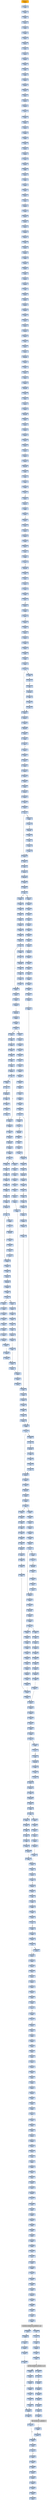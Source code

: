 strict digraph G {
	graph [bgcolor=transparent,
		name=G
	];
	node [color=lightsteelblue,
		fillcolor=lightsteelblue,
		shape=rectangle,
		style=filled
	];
	"0x004479df"	[label="0x004479df
movl"];
	"0x004479e3"	[label="0x004479e3
movw"];
	"0x004479df" -> "0x004479e3"	[color="#000000"];
	"0x00447a34"	[label="0x00447a34
shll"];
	"0x00447a36"	[label="0x00447a36
subl"];
	"0x00447a34" -> "0x00447a36"	[color="#000000"];
	"0x004168c8"	[label="0x004168c8
movl"];
	"0x004168ca"	[label="0x004168ca
addl"];
	"0x004168c8" -> "0x004168ca"	[color="#000000"];
	"0x004479ab"	[label="0x004479ab
movl"];
	"0x004479b0"	[label="0x004479b0
movl"];
	"0x004479ab" -> "0x004479b0"	[color="#000000"];
	"0x00447649"	[label="0x00447649
ja"];
	"0x0044764b"	[label="0x0044764b
cmpl"];
	"0x00447649" -> "0x0044764b"	[color="#000000",
		label=F];
	"0x00447661"	[label="0x00447661
movl"];
	"0x00447649" -> "0x00447661"	[color="#000000",
		label=T];
	"0x0044729c"	[label="0x0044729c
movl"];
	"0x004472a3"	[label="0x004472a3
movl"];
	"0x0044729c" -> "0x004472a3"	[color="#000000"];
	"0x004471e7"	[label="0x004471e7
call"];
	"0x0044724a"	[label="0x0044724a
pushl"];
	"0x004471e7" -> "0x0044724a"	[color="#000000"];
	"0x004168e1"	[label="0x004168e1
jne"];
	"0x004168e3"	[label="0x004168e3
movl"];
	"0x004168e1" -> "0x004168e3"	[color="#000000",
		label=F];
	"0x004477e4"	[label="0x004477e4
movl"];
	"0x004477e8"	[label="0x004477e8
cmpl"];
	"0x004477e4" -> "0x004477e8"	[color="#000000"];
	"0x004169a2"	[label="0x004169a2
popa"];
	"0x004169a3"	[label="0x004169a3
jmp"];
	"0x004169a2" -> "0x004169a3"	[color="#000000"];
	"0x00447963"	[label="0x00447963
leal"];
	"0x0044796a"	[label="0x0044796a
movl"];
	"0x00447963" -> "0x0044796a"	[color="#000000"];
	"0x00447a01"	[label="0x00447a01
leal"];
	"0x00447a04"	[label="0x00447a04
movl"];
	"0x00447a01" -> "0x00447a04"	[color="#000000"];
	"0x00447a8e"	[label="0x00447a8e
cmpl"];
	"0x00447a92"	[label="0x00447a92
je"];
	"0x00447a8e" -> "0x00447a92"	[color="#000000"];
	"0x00447359"	[label="0x00447359
movl"];
	"0x0044735d"	[label="0x0044735d
addl"];
	"0x00447359" -> "0x0044735d"	[color="#000000"];
	"0x0044776e"	[label="0x0044776e
subw"];
	"0x00447771"	[label="0x00447771
subl"];
	"0x0044776e" -> "0x00447771"	[color="#000000"];
	"0x004476dc"	[label="0x004476dc
shrl"];
	"0x004476df"	[label="0x004476df
movzwl"];
	"0x004476dc" -> "0x004476df"	[color="#000000"];
	"0x00447265"	[label="0x00447265
movl"];
	"0x0044726c"	[label="0x0044726c
leal"];
	"0x00447265" -> "0x0044726c"	[color="#000000"];
	"0x004477e1"	[label="0x004477e1
subw"];
	"0x004477e1" -> "0x004477e4"	[color="#000000"];
	"0x004472ec"	[label="0x004472ec
jae"];
	"0x004472ee"	[label="0x004472ee
movl"];
	"0x004472ec" -> "0x004472ee"	[color="#000000",
		label=F];
	"0x00416886"	[label="0x00416886
je"];
	"0x004168bd"	[label="0x004168bd
call"];
	"0x00416886" -> "0x004168bd"	[color="#000000",
		label=T];
	"0x004479dd"	[label="0x004479dd
orl"];
	"0x004479dd" -> "0x004479df"	[color="#000000"];
	"0x004477db"	[label="0x004477db
movl"];
	"0x004477dd"	[label="0x004477dd
shrw"];
	"0x004477db" -> "0x004477dd"	[color="#000000"];
	"0x00447a20"	[label="0x00447a20
movl"];
	"0x00447a24"	[label="0x00447a24
decl"];
	"0x00447a20" -> "0x00447a24"	[color="#000000"];
	"0x00447677"	[label="0x00447677
cmpl"];
	"0x00447679"	[label="0x00447679
jae"];
	"0x00447677" -> "0x00447679"	[color="#000000"];
	"0x00447796"	[label="0x00447796
orl"];
	"0x00447798"	[label="0x00447798
movl"];
	"0x00447796" -> "0x00447798"	[color="#000000"];
	"0x004478cd"	[label="0x004478cd
movl"];
	"0x004478d1"	[label="0x004478d1
movl"];
	"0x004478cd" -> "0x004478d1"	[color="#000000"];
	"0x004479fe"	[label="0x004479fe
sarl"];
	"0x004479fe" -> "0x00447a01"	[color="#000000"];
	"0x0044735f"	[label="0x0044735f
cmpl"];
	"0x00447367"	[label="0x00447367
leal"];
	"0x0044735f" -> "0x00447367"	[color="#000000"];
	"0x0041690a"	[label="0x0041690a
call"];
	"0x0041691e"	[label="0x0041691e
pushl"];
	"0x0041690a" -> "0x0041691e"	[color="#000000"];
	"0x004471b3"	[label="0x004471b3
movb"];
	"0x004471b5"	[label="0x004471b5
lodsb"];
	"0x004471b3" -> "0x004471b5"	[color="#000000"];
	"0x00416958"	[label="0x00416958
movl"];
	"0x0041695a"	[label="0x0041695a
lodsb"];
	"0x00416958" -> "0x0041695a"	[color="#000000"];
	"0x004168ee"	[label="0x004168ee
addl"];
	"0x004168f0"	[label="0x004168f0
addl"];
	"0x004168ee" -> "0x004168f0"	[color="#000000"];
	"0x004471c0"	[label="0x004471c0
shll"];
	"0x004471c2"	[label="0x004471c2
popl"];
	"0x004471c0" -> "0x004471c2"	[color="#000000"];
	"0x004477d7"	[label="0x004477d7
subl"];
	"0x004477d9"	[label="0x004477d9
subl"];
	"0x004477d7" -> "0x004477d9"	[color="#000000"];
	"0x00416948"	[label="0x00416948
movl"];
	"0x0041694a"	[label="0x0041694a
lodsl"];
	"0x00416948" -> "0x0041694a"	[color="#000000"];
	"0x0044799d"	[label="0x0044799d
addl"];
	"0x004479a3"	[label="0x004479a3
movl"];
	"0x0044799d" -> "0x004479a3"	[color="#000000"];
	"0x0044765f"	[label="0x0044765f
orl"];
	"0x0044765f" -> "0x00447661"	[color="#000000"];
	"0x004479b4"	[label="0x004479b4
leal"];
	"0x004479b7"	[label="0x004479b7
movl"];
	"0x004479b4" -> "0x004479b7"	[color="#000000"];
	"0x00447a5c"	[label="0x00447a5c
movl"];
	"0x00447a60"	[label="0x00447a60
shll"];
	"0x00447a5c" -> "0x00447a60"	[color="#000000"];
	"0x004478d6"	[label="0x004478d6
subl"];
	"0x004478d1" -> "0x004478d6"	[color="#000000"];
	"0x00447251"	[label="0x00447251
movl"];
	"0x00447258"	[label="0x00447258
movl"];
	"0x00447251" -> "0x00447258"	[color="#000000"];
	"0x0044784f"	[label="0x0044784f
shrw"];
	"0x00447853"	[label="0x00447853
subw"];
	"0x0044784f" -> "0x00447853"	[color="#000000"];
	"0x0044726f"	[label="0x0044726f
movl"];
	"0x0044726c" -> "0x0044726f"	[color="#000000"];
	"0x0044719c"	[label="0x0044719c
decl"];
	"0x0044719d"	[label="0x0044719d
movb"];
	"0x0044719c" -> "0x0044719d"	[color="#000000"];
	"0x0044757a"	[label="0x0044757a
movl"];
	"0x0044757e"	[label="0x0044757e
subl"];
	"0x0044757a" -> "0x0044757e"	[color="#000000"];
	"0x004472ab"	[label="0x004472ab
movl"];
	"0x004472a3" -> "0x004472ab"	[color="#000000"];
	"0x00447609"	[label="0x00447609
movl"];
	"0x0044760d"	[label="0x0044760d
xorl"];
	"0x00447609" -> "0x0044760d"	[color="#000000"];
	"0x00447686"	[label="0x00447686
subl"];
	"0x00447688"	[label="0x00447688
movl"];
	"0x00447686" -> "0x00447688"	[color="#000000"];
	"0x00447888"	[label="0x00447888
movl"];
	"0x0044788c"	[label="0x0044788c
setg"];
	"0x00447888" -> "0x0044788c"	[color="#000000"];
	"0x004477b2"	[label="0x004477b2
movl"];
	"0x004477b4"	[label="0x004477b4
movl"];
	"0x004477b2" -> "0x004477b4"	[color="#000000"];
	"0x00447376"	[label="0x00447376
shll"];
	"0x0044737b"	[label="0x0044737b
movzbl"];
	"0x00447376" -> "0x0044737b"	[color="#000000"];
	"0x0041699c"	[label="0x0041699c
movl"];
	"0x004169a1"	[label="0x004169a1
stosl"];
	"0x0041699c" -> "0x004169a1"	[color="#000000"];
	"0x0041694b"	[label="0x0041694b
cmpl"];
	"0x0041694a" -> "0x0041694b"	[color="#000000"];
	"0x00447240"	[label="0x00447240
addl"];
	"0x00447245"	[label="0x00447245
jmp"];
	"0x00447240" -> "0x00447245"	[color="#000000"];
	"0x0044724e"	[label="0x0044724e
subl"];
	"0x0044724e" -> "0x00447251"	[color="#000000"];
	"0x004479e6"	[label="0x004479e6
shrl"];
	"0x004479e9"	[label="0x004479e9
movzwl"];
	"0x004479e6" -> "0x004479e9"	[color="#000000"];
	"0x00447883"	[label="0x00447883
cmpl"];
	"0x00447883" -> "0x00447888"	[color="#000000"];
	"0x004168d5"	[label="0x004168d5
orb"];
	"0x004168d7"	[label="0x004168d7
jne"];
	"0x004168d5" -> "0x004168d7"	[color="#000000"];
	"0x004478b2"	[label="0x004478b2
shll"];
	"0x004478b5"	[label="0x004478b5
shll"];
	"0x004478b2" -> "0x004478b5"	[color="#000000"];
	"0x004479f7"	[label="0x004479f7
movl"];
	"0x004479fc"	[label="0x004479fc
subl"];
	"0x004479f7" -> "0x004479fc"	[color="#000000"];
	"0x004471a4"	[label="0x004471a4
jne"];
	"0x004471a6"	[label="0x004471a6
subl"];
	"0x004471a4" -> "0x004471a6"	[color="#000000",
		label=F];
	"0x004168d2"	[label="0x004168d2
popl"];
	"0x004168d3"	[label="0x004168d3
addl"];
	"0x004168d2" -> "0x004168d3"	[color="#000000"];
	"0x00447825"	[label="0x00447825
jae"];
	"0x00447827"	[label="0x00447827
movl"];
	"0x00447825" -> "0x00447827"	[color="#000000",
		label=F];
	"0x00447847"	[label="0x00447847
movl"];
	"0x00447825" -> "0x00447847"	[color="#000000",
		label=T];
	"0x004471fb"	[label="0x004471fb
cmpl"];
	"0x004471fd"	[label="0x004471fd
jae"];
	"0x004471fb" -> "0x004471fd"	[color="#000000"];
	"0x004479ec"	[label="0x004479ec
imull"];
	"0x004479ef"	[label="0x004479ef
cmpl"];
	"0x004479ec" -> "0x004479ef"	[color="#000000"];
	"0x004477b0"	[label="0x004477b0
jae"];
	"0x004477b0" -> "0x004477b2"	[color="#000000",
		label=F];
	"0x004477d5"	[label="0x004477d5
movl"];
	"0x004477b0" -> "0x004477d5"	[color="#000000",
		label=T];
	"0x00447753"	[label="0x00447753
subw"];
	"0x00447756"	[label="0x00447756
movw"];
	"0x00447753" -> "0x00447756"	[color="#000000"];
	"0x0044737e"	[label="0x0044737e
shll"];
	"0x00447381"	[label="0x00447381
incl"];
	"0x0044737e" -> "0x00447381"	[color="#000000"];
	"0x004479dc"	[label="0x004479dc
incl"];
	"0x004479dc" -> "0x004479dd"	[color="#000000"];
	"0x00416924"	[label="0x00416924
orl"];
	"0x00416926"	[label="0x00416926
je"];
	"0x00416924" -> "0x00416926"	[color="#000000"];
	"0x00447667"	[label="0x00447667
shrl"];
	"0x0044766a"	[label="0x0044766a
movw"];
	"0x00447667" -> "0x0044766a"	[color="#000000"];
	"0x00447a13"	[label="0x00447a13
shrw"];
	"0x00447a17"	[label="0x00447a17
subw"];
	"0x00447a13" -> "0x00447a17"	[color="#000000"];
	"0x0044738f"	[label="0x0044738f
movzwl"];
	"0x00447392"	[label="0x00447392
imull"];
	"0x0044738f" -> "0x00447392"	[color="#000000"];
	"0x00447811"	[label="0x00447811
movl"];
	"0x00447813"	[label="0x00447813
shrl"];
	"0x00447811" -> "0x00447813"	[color="#000000"];
	"0x004472fc"	[label="0x004472fc
movl"];
	"0x00447303"	[label="0x00447303
xorl"];
	"0x004472fc" -> "0x00447303"	[color="#000000"];
	"0x004168d9"	[label="0x004168d9
subl"];
	"0x004168de"	[label="0x004168de
cmpb"];
	"0x004168d9" -> "0x004168de"	[color="#000000"];
	"0x004478dd"	[label="0x004478dd
sarl"];
	"0x004478e0"	[label="0x004478e0
movl"];
	"0x004478dd" -> "0x004478e0"	[color="#000000"];
	"0x00447773"	[label="0x00447773
cmpl"];
	"0x00447779"	[label="0x00447779
movw"];
	"0x00447773" -> "0x00447779"	[color="#000000"];
	"0x004471c6"	[label="0x004471c6
leal"];
	"0x004471cd"	[label="0x004471cd
pushl"];
	"0x004471c6" -> "0x004471cd"	[color="#000000"];
	"0x00447193"	[label="0x00447193
lodsl"];
	"0x00447194"	[label="0x00447194
subl"];
	"0x00447193" -> "0x00447194"	[color="#000000"];
	"0x004471ef"	[label="0x004471ef
popl"];
	"0x004471f0"	[label="0x004471f0
subl"];
	"0x004471ef" -> "0x004471f0"	[color="#000000"];
	"0x0044763c"	[label="0x0044763c
cmpl"];
	"0x00447642"	[label="0x00447642
movw"];
	"0x0044763c" -> "0x00447642"	[color="#000000"];
	"0x00447780"	[label="0x00447780
ja"];
	"0x00447779" -> "0x00447780"	[color="#000000"];
	"0x00447273"	[label="0x00447273
movl"];
	"0x00447278"	[label="0x00447278
movzbl"];
	"0x00447273" -> "0x00447278"	[color="#000000"];
	"0x0044778c"	[label="0x0044778c
movzbl"];
	"0x0044778f"	[label="0x0044778f
shll"];
	"0x0044778c" -> "0x0044778f"	[color="#000000"];
	"0x0044760f"	[label="0x0044760f
cmpl"];
	"0x00447614"	[label="0x00447614
setg"];
	"0x0044760f" -> "0x00447614"	[color="#000000"];
	"0x0044784d"	[label="0x0044784d
movl"];
	"0x0044784d" -> "0x0044784f"	[color="#000000"];
	"0x00447316"	[label="0x00447316
movl"];
	"0x0044731a"	[label="0x0044731a
xorl"];
	"0x00447316" -> "0x0044731a"	[color="#000000"];
	"0x00447225"	[label="0x00447225
call"];
	"0x004471fd" -> "0x00447225"	[color="#000000",
		label=T];
	"0x0044795f"	[label="0x0044795f
movw"];
	"0x0044795f" -> "0x00447963"	[color="#000000"];
	"0x00416983"	[label="0x00416983
movb"];
	"0x00416986"	[label="0x00416986
lodsb"];
	"0x00416983" -> "0x00416986"	[color="#000000"];
	"0x004169a1" -> "0x004169a2"	[color="#000000"];
	"0x00447982"	[label="0x00447982
shrw"];
	"0x00447986"	[label="0x00447986
movl"];
	"0x00447982" -> "0x00447986"	[color="#000000"];
	"0x00447807"	[label="0x00447807
shll"];
	"0x0044780a"	[label="0x0044780a
incl"];
	"0x00447807" -> "0x0044780a"	[color="#000000"];
	"0x004478bb"	[label="0x004478bb
movw"];
	"0x004478be"	[label="0x004478be
movl"];
	"0x004478bb" -> "0x004478be"	[color="#000000"];
	"0x00447900"	[label="0x00447900
movl"];
	"0x00447902"	[label="0x00447902
shrw"];
	"0x00447900" -> "0x00447902"	[color="#000000"];
	"0x00447834"	[label="0x00447834
sarl"];
	"0x00447837"	[label="0x00447837
leal"];
	"0x00447834" -> "0x00447837"	[color="#000000"];
	"0x0044797c"	[label="0x0044797c
movl"];
	"0x0044797e"	[label="0x0044797e
movl"];
	"0x0044797c" -> "0x0044797e"	[color="#000000"];
	"0x004471d5"	[label="0x004471d5
movw"];
	"0x004471d8"	[label="0x004471d8
shll"];
	"0x004471d5" -> "0x004471d8"	[color="#000000"];
	"0x00447196"	[label="0x00447196
addl"];
	"0x00447194" -> "0x00447196"	[color="#000000"];
	"0x0041692a"	[label="0x0041692a
pushl"];
	"0x0041692c"	[label="0x0041692c
pushl"];
	"0x0041692a" -> "0x0041692c"	[color="#000000"];
	"0x00416908"	[label="0x00416908
je"];
	"0x00416908" -> "0x0041690a"	[color="#000000",
		label=F];
	"0x00447a53"	[label="0x00447a53
movl"];
	"0x00447a55"	[label="0x00447a55
jle"];
	"0x00447a53" -> "0x00447a55"	[color="#000000"];
	"0x004476ab"	[label="0x004476ab
shll"];
	"0x004476ae"	[label="0x004476ae
addl"];
	"0x004476ab" -> "0x004476ae"	[color="#000000"];
	"0x004479e9" -> "0x004479ec"	[color="#000000"];
	"0x0044723f"	[label="0x0044723f
popl"];
	"0x0044723f" -> "0x00447240"	[color="#000000"];
	"0x00447617"	[label="0x00447617
addl"];
	"0x0044761d"	[label="0x0044761d
leal"];
	"0x00447617" -> "0x0044761d"	[color="#000000"];
	"0x00447924"	[label="0x00447924
shll"];
	"0x00447927"	[label="0x00447927
incl"];
	"0x00447924" -> "0x00447927"	[color="#000000"];
	"0x00447921"	[label="0x00447921
shll"];
	"0x00447921" -> "0x00447924"	[color="#000000"];
	"0x00447580"	[label="0x00447580
movl"];
	"0x00447584"	[label="0x00447584
subl"];
	"0x00447580" -> "0x00447584"	[color="#000000"];
	"0x004476d3"	[label="0x004476d3
movw"];
	"0x004476da"	[label="0x004476da
movl"];
	"0x004476d3" -> "0x004476da"	[color="#000000"];
	"0x0044727e"	[label="0x0044727e
shll"];
	"0x00447280"	[label="0x00447280
movl"];
	"0x0044727e" -> "0x00447280"	[color="#000000"];
	"0x004472b1"	[label="0x004472b1
movl"];
	"0x004472ab" -> "0x004472b1"	[color="#000000"];
	"0x00447845"	[label="0x00447845
jmp"];
	"0x0044786d"	[label="0x0044786d
movl"];
	"0x00447845" -> "0x0044786d"	[color="#000000"];
	"0x0041695b"	[label="0x0041695b
orb"];
	"0x0041695a" -> "0x0041695b"	[color="#000000"];
	"0x00447829"	[label="0x00447829
movl"];
	"0x00447827" -> "0x00447829"	[color="#000000"];
	"0x0044734e"	[label="0x0044734e
movl"];
	"0x00447352"	[label="0x00447352
movl"];
	"0x0044734e" -> "0x00447352"	[color="#000000"];
	"0x004476b8"	[label="0x004476b8
leal"];
	"0x004476bb"	[label="0x004476bb
ja"];
	"0x004476b8" -> "0x004476bb"	[color="#000000"];
	"0x0041692e"	[label="0x0041692e
pushl"];
	"0x0041692f"	[label="0x0041692f
movl"];
	"0x0041692e" -> "0x0041692f"	[color="#000000"];
	"0x00447999"	[label="0x00447999
movw"];
	"0x00447999" -> "0x0044799d"	[color="#000000"];
	"0x00416947"	[label="0x00416947
popl"];
	"0x00416947" -> "0x00416948"	[color="#000000"];
	"0x004476b2"	[label="0x004476b2
cmpl"];
	"0x004476b2" -> "0x004476b8"	[color="#000000"];
	"0x004477d5" -> "0x004477d7"	[color="#000000"];
	"0x004471dc"	[label="0x004471dc
pushl"];
	"0x004471dd"	[label="0x004471dd
addl"];
	"0x004471dc" -> "0x004471dd"	[color="#000000"];
	"0x004471c3"	[label="0x004471c3
popl"];
	"0x004471c4"	[label="0x004471c4
movl"];
	"0x004471c3" -> "0x004471c4"	[color="#000000"];
	"0x0044765e"	[label="0x0044765e
incl"];
	"0x0044765e" -> "0x0044765f"	[color="#000000"];
	"0x00447330"	[label="0x00447330
cmpl"];
	"0x00447333"	[label="0x00447333
jle"];
	"0x00447330" -> "0x00447333"	[color="#000000"];
	"0x0044731c"	[label="0x0044731c
cmpl"];
	"0x0044731a" -> "0x0044731c"	[color="#000000"];
	"0x004471d2"	[label="0x004471d2
movl"];
	"0x004471d4"	[label="0x004471d4
pushl"];
	"0x004471d2" -> "0x004471d4"	[color="#000000"];
	"0x004479c7"	[label="0x004479c7
cmpl"];
	"0x004479cb"	[label="0x004479cb
je"];
	"0x004479c7" -> "0x004479cb"	[color="#000000"];
	"0x00447a76"	[label="0x00447a76
movl"];
	"0x00447a7b"	[label="0x00447a7b
leal"];
	"0x00447a76" -> "0x00447a7b"	[color="#000000"];
	"0x0041691f"	[label="0x0041691f
call"];
	"0x0041691e" -> "0x0041691f"	[color="#000000"];
	"0x00447cce"	[label="0x00447cce
popl"];
	"0x00447ccf"	[label="0x00447ccf
popl"];
	"0x00447cce" -> "0x00447ccf"	[color="#000000"];
	"0x00447384"	[label="0x00447384
movl"];
	"0x00447388"	[label="0x00447388
movw"];
	"0x00447384" -> "0x00447388"	[color="#000000"];
	"0x00447a6b"	[label="0x00447a6b
leal"];
	"0x00447a72"	[label="0x00447a72
movl"];
	"0x00447a6b" -> "0x00447a72"	[color="#000000"];
	"0x004479f1"	[label="0x004479f1
jae"];
	"0x004479f3"	[label="0x004479f3
movl"];
	"0x004479f1" -> "0x004479f3"	[color="#000000",
		label=F];
	"0x00447a0b"	[label="0x00447a0b
subl"];
	"0x004479f1" -> "0x00447a0b"	[color="#000000",
		label=T];
	"0x004478d8"	[label="0x004478d8
shll"];
	"0x004478d6" -> "0x004478d8"	[color="#000000"];
	"0x00447631"	[label="0x00447631
shrw"];
	"0x00447635"	[label="0x00447635
movl"];
	"0x00447631" -> "0x00447635"	[color="#000000"];
	"0x004475f2"	[label="0x004475f2
movl"];
	"0x004475f6"	[label="0x004475f6
movl"];
	"0x004475f2" -> "0x004475f6"	[color="#000000"];
	"0x00447869"	[label="0x00447869
movl"];
	"0x00447869" -> "0x0044786d"	[color="#000000"];
	"0x00416989"	[label="0x00416989
jne"];
	"0x0041698b"	[label="0x0041698b
jmp"];
	"0x00416989" -> "0x0041698b"	[color="#000000",
		label=F];
	"0x0044764f"	[label="0x0044764f
je"];
	"0x0044764b" -> "0x0044764f"	[color="#000000"];
	"0x004478af"	[label="0x004478af
movzbl"];
	"0x004478af" -> "0x004478b2"	[color="#000000"];
	"0x004478f2"	[label="0x004478f2
leal"];
	"0x004478f6"	[label="0x004478f6
movl"];
	"0x004478f2" -> "0x004478f6"	[color="#000000"];
	"0x00447326"	[label="0x00447326
movzbl"];
	"0x00447329"	[label="0x00447329
shll"];
	"0x00447326" -> "0x00447329"	[color="#000000"];
	"0x0044726f" -> "0x00447273"	[color="#000000"];
	"0x00447909"	[label="0x00447909
cmpl"];
	"0x0044790f"	[label="0x0044790f
movw"];
	"0x00447909" -> "0x0044790f"	[color="#000000"];
	"0x0044727c"	[label="0x0044727c
movl"];
	"0x00447278" -> "0x0044727c"	[color="#000000"];
	"0x004168e6"	[label="0x004168e6
addl"];
	"0x004168e3" -> "0x004168e6"	[color="#000000"];
	"0x004168e8"	[label="0x004168e8
subl"];
	"0x004168e6" -> "0x004168e8"	[color="#000000"];
	"0x0041698d"	[label="0x0041698d
call"];
	"0x00416992"	[label="0x00416992
popl"];
	"0x0041698d" -> "0x00416992"	[color="#000000"];
	"0x004471ec"	[label="0x004471ec
movl"];
	"0x004471ee"	[label="0x004471ee
popl"];
	"0x004471ec" -> "0x004471ee"	[color="#000000"];
	"0x0044724b"	[label="0x0044724b
pushl"];
	"0x0044724c"	[label="0x0044724c
pushl"];
	"0x0044724b" -> "0x0044724c"	[color="#000000"];
	"0x00447875"	[label="0x00447875
movl"];
	"0x00447879"	[label="0x00447879
movl"];
	"0x00447875" -> "0x00447879"	[color="#000000"];
	"0x00447991"	[label="0x00447991
movl"];
	"0x00447991" -> "0x00447999"	[color="#000000"];
	"0x00447614" -> "0x00447617"	[color="#000000"];
	"0x00447804"	[label="0x00447804
shll"];
	"0x00447804" -> "0x00447807"	[color="#000000"];
	"0x00447958"	[label="0x00447958
leal"];
	"0x0044795b"	[label="0x0044795b
movl"];
	"0x00447958" -> "0x0044795b"	[color="#000000"];
	"0x0044798e"	[label="0x0044798e
subw"];
	"0x00447986" -> "0x0044798e"	[color="#000000"];
	"0x004471ce"	[label="0x004471ce
subl"];
	"0x004471cd" -> "0x004471ce"	[color="#000000"];
	"0x004475e0"	[label="0x004475e0
movl"];
	"0x004475e4"	[label="0x004475e4
sarl"];
	"0x004475e0" -> "0x004475e4"	[color="#000000"];
	"0x004471f9"	[label="0x004471f9
subl"];
	"0x004471f9" -> "0x004471fb"	[color="#000000"];
	"0x004471d0"	[label="0x004471d0
pushl"];
	"0x004471ce" -> "0x004471d0"	[color="#000000"];
	"0x004476ae" -> "0x004476b2"	[color="#000000"];
	"0x0044787d"	[label="0x0044787d
movl"];
	"0x00447879" -> "0x0044787d"	[color="#000000"];
	"0x00447a1a"	[label="0x00447a1a
movw"];
	"0x00447a17" -> "0x00447a1a"	[color="#000000"];
	"0x00447cd0"	[label="0x00447cd0
popl"];
	"0x00447ccf" -> "0x00447cd0"	[color="#000000"];
	"0x0041695f"	[label="0x0041695f
movb"];
	"0x00416962"	[label="0x00416962
jne"];
	"0x0041695f" -> "0x00416962"	[color="#000000"];
	"0x00447a82"	[label="0x00447a82
addl"];
	"0x00447a84"	[label="0x00447a84
cmpl"];
	"0x00447a82" -> "0x00447a84"	[color="#000000"];
	"0x004472ca"	[label="0x004472ca
movl"];
	"0x004472d2"	[label="0x004472d2
movl"];
	"0x004472ca" -> "0x004472d2"	[color="#000000"];
	"0x004478b8"	[label="0x004478b8
incl"];
	"0x004478b5" -> "0x004478b8"	[color="#000000"];
	"0x00447a55" -> "0x00447a5c"	[color="#000000",
		label=T];
	"0x00447a57"	[label="0x00447a57
movl"];
	"0x00447a55" -> "0x00447a57"	[color="#000000",
		label=F];
	"0x00447830"	[label="0x00447830
movl"];
	"0x00447830" -> "0x00447834"	[color="#000000"];
	"0x004471d1"	[label="0x004471d1
pushl"];
	"0x004471d0" -> "0x004471d1"	[color="#000000"];
	"0x004479a7"	[label="0x004479a7
movl"];
	"0x004479a3" -> "0x004479a7"	[color="#000000"];
	"0x0044775d"	[label="0x0044775d
jmp"];
	"0x00447756" -> "0x0044775d"	[color="#000000"];
	"0x00447370"	[label="0x00447370
je"];
	"0x00447370" -> "0x00447376"	[color="#000000",
		label=F];
	"0x004168f3"	[label="0x004168f3
call"];
	"0x00416901"	[label="0x00416901
call"];
	"0x004168f3" -> "0x00416901"	[color="#000000"];
	"0x00447586"	[label="0x00447586
movl"];
	"0x00447584" -> "0x00447586"	[color="#000000"];
	"0x0044728e"	[label="0x0044728e
movl"];
	"0x00447292"	[label="0x00447292
movl"];
	"0x0044728e" -> "0x00447292"	[color="#000000"];
	"0x004471d4" -> "0x004471d5"	[color="#000000"];
	"0x004477fb"	[label="0x004477fb
je"];
	"0x00447801"	[label="0x00447801
movzbl"];
	"0x004477fb" -> "0x00447801"	[color="#000000",
		label=F];
	"0x004168d3" -> "0x004168d5"	[color="#000000"];
	"0x0044781d"	[label="0x0044781d
movzwl"];
	"0x00447820"	[label="0x00447820
imull"];
	"0x0044781d" -> "0x00447820"	[color="#000000"];
	"0x00447914"	[label="0x00447914
cmpl"];
	"0x00447918"	[label="0x00447918
je"];
	"0x00447914" -> "0x00447918"	[color="#000000"];
	"0x00447881"	[label="0x00447881
xorl"];
	"0x0044775d" -> "0x00447881"	[color="#000000"];
	"0x004478b9"	[label="0x004478b9
orl"];
	"0x004478b9" -> "0x004478bb"	[color="#000000"];
	"0x004478fa"	[label="0x004478fa
jmp"];
	"0x0044796e"	[label="0x0044796e
movl"];
	"0x004478fa" -> "0x0044796e"	[color="#000000"];
	"0x0044767f"	[label="0x0044767f
movl"];
	"0x00447684"	[label="0x00447684
movl"];
	"0x0044767f" -> "0x00447684"	[color="#000000"];
	"0x0044792a"	[label="0x0044792a
movw"];
	"0x0044792e"	[label="0x0044792e
movl"];
	"0x0044792a" -> "0x0044792e"	[color="#000000"];
	"0x004476a7"	[label="0x004476a7
movl"];
	"0x004476a7" -> "0x004476ab"	[color="#000000"];
	"0x00447786"	[label="0x00447786
je"];
	"0x00447786" -> "0x0044778c"	[color="#000000",
		label=F];
	"0x004475c6"	[label="0x004475c6
movw"];
	"0x004475cd"	[label="0x004475cd
movzwl"];
	"0x004475c6" -> "0x004475cd"	[color="#000000"];
	"0x00447a25"	[label="0x00447a25
movl"];
	"0x00447a24" -> "0x00447a25"	[color="#000000"];
	"0x00447cd1"	[label="0x00447cd1
ret"];
	"0x00447cd0" -> "0x00447cd1"	[color="#000000"];
	"0x004471b0"	[label="0x004471b0
shll"];
	"0x004471b0" -> "0x004471b3"	[color="#000000"];
	"0x004168c2"	[label="0x004168c2
popl"];
	"0x004168bd" -> "0x004168c2"	[color="#000000"];
	"0x00447395"	[label="0x00447395
cmpl"];
	"0x00447392" -> "0x00447395"	[color="#000000"];
	"0x00447282"	[label="0x00447282
decl"];
	"0x00447283"	[label="0x00447283
movl"];
	"0x00447282" -> "0x00447283"	[color="#000000"];
	"0x00447865"	[label="0x00447865
movl"];
	"0x00447865" -> "0x00447869"	[color="#000000"];
	"0x004479bd"	[label="0x004479bd
cmpl"];
	"0x004479c5"	[label="0x004479c5
ja"];
	"0x004479bd" -> "0x004479c5"	[color="#000000"];
	"0x00416999"	[label="0x00416999
movb"];
	"0x0041699b"	[label="0x0041699b
stosb"];
	"0x00416999" -> "0x0041699b"	[color="#000000"];
	"0x004475fa"	[label="0x004475fa
movw"];
	"0x00447601"	[label="0x00447601
movl"];
	"0x004475fa" -> "0x00447601"	[color="#000000"];
	"0x00447a8c"	[label="0x00447a8c
ja"];
	"0x00447a84" -> "0x00447a8c"	[color="#000000"];
	"0x0044722a"	[label="0x0044722a
popl"];
	"0x0044722b"	[label="0x0044722b
addl"];
	"0x0044722a" -> "0x0044722b"	[color="#000000"];
	"0x00447a63"	[label="0x00447a63
movl"];
	"0x00447a63" -> "0x00447a6b"	[color="#000000"];
	"0x004472da"	[label="0x004472da
movzbl"];
	"0x004472d2" -> "0x004472da"	[color="#000000"];
	"0x00447629"	[label="0x00447629
movl"];
	"0x0044762b"	[label="0x0044762b
subl"];
	"0x00447629" -> "0x0044762b"	[color="#000000"];
	"0x00447912"	[label="0x00447912
ja"];
	"0x0044790f" -> "0x00447912"	[color="#000000"];
	"0x00447231"	[label="0x00447231
movb"];
	"0x00447233"	[label="0x00447233
stosb"];
	"0x00447231" -> "0x00447233"	[color="#000000"];
	"0x00447588"	[label="0x00447588
shrw"];
	"0x00447586" -> "0x00447588"	[color="#000000"];
	"0x00447a29"	[label="0x00447a29
jne"];
	"0x00447a25" -> "0x00447a29"	[color="#000000"];
	"0x004471a8"	[label="0x004471a8
lodsb"];
	"0x004471a9"	[label="0x004471a9
movl"];
	"0x004471a8" -> "0x004471a9"	[color="#000000"];
	"0x00416987"	[label="0x00416987
orb"];
	"0x00416987" -> "0x00416989"	[color="#000000"];
	"0x00447978"	[label="0x00447978
subl"];
	"0x0044797a"	[label="0x0044797a
subl"];
	"0x00447978" -> "0x0044797a"	[color="#000000"];
	"0x00447a50"	[label="0x00447a50
cmpl"];
	"0x00447a50" -> "0x00447a53"	[color="#000000"];
	"0x0044733c"	[label="0x0044733c
cmpl"];
	"0x00447340"	[label="0x00447340
jae"];
	"0x0044733c" -> "0x00447340"	[color="#000000"];
	"0x004476e5"	[label="0x004476e5
cmpl"];
	"0x004476e7"	[label="0x004476e7
jae"];
	"0x004476e5" -> "0x004476e7"	[color="#000000"];
	"0x00447cd2"	[label="0x00447cd2
jmp"];
	"0x00416880"	[label="0x00416880
movl"];
	"0x00447cd2" -> "0x00416880"	[color="#000000"];
	"0x004478fc"	[label="0x004478fc
subl"];
	"0x004478fe"	[label="0x004478fe
subl"];
	"0x004478fc" -> "0x004478fe"	[color="#000000"];
	"0x00447a2b"	[label="0x00447a2b
movb"];
	"0x00447a2f"	[label="0x00447a2f
movl"];
	"0x00447a2b" -> "0x00447a2f"	[color="#000000"];
	"0x004471ae"	[label="0x004471ae
andb"];
	"0x004471ae" -> "0x004471b0"	[color="#000000"];
	"0x004477f7"	[label="0x004477f7
cmpl"];
	"0x004477f7" -> "0x004477fb"	[color="#000000"];
	"0x004472b6"	[label="0x004472b6
movl"];
	"0x004472ba"	[label="0x004472ba
movl"];
	"0x004472b6" -> "0x004472ba"	[color="#000000"];
	"0x00447a06"	[label="0x00447a06
movw"];
	"0x00447a09"	[label="0x00447a09
jmp"];
	"0x00447a06" -> "0x00447a09"	[color="#000000"];
	"0x00447177"	[color=lightgrey,
		fillcolor=orange,
		label="0x00447177
pusha"];
	"0x00447178"	[label="0x00447178
call"];
	"0x00447177" -> "0x00447178"	[color="#000000"];
	"0x00416964"	[label="0x00416964
lodsb"];
	"0x0041698b" -> "0x00416964"	[color="#000000"];
	"0x00447939"	[label="0x00447939
cmpl"];
	"0x0044793b"	[label="0x0044793b
jae"];
	"0x00447939" -> "0x0044793b"	[color="#000000"];
	"0x00447a1d"	[label="0x00447a1d
leal"];
	"0x00447a1a" -> "0x00447a1d"	[color="#000000"];
	"0x004475ee"	[label="0x004475ee
movl"];
	"0x004475ee" -> "0x004475f2"	[color="#000000"];
	"0x004475bd"	[label="0x004475bd
movl"];
	"0x004475c1"	[label="0x004475c1
movl"];
	"0x004475bd" -> "0x004475c1"	[color="#000000"];
	"0x004475d0"	[label="0x004475d0
imull"];
	"0x004475d3"	[label="0x004475d3
cmpl"];
	"0x004475d0" -> "0x004475d3"	[color="#000000"];
	"0x0044784b"	[label="0x0044784b
subl"];
	"0x0044784b" -> "0x0044784d"	[color="#000000"];
	"0x0044797e" -> "0x00447982"	[color="#000000"];
	"0x0044732d"	[label="0x0044732d
incl"];
	"0x0044732e"	[label="0x0044732e
orl"];
	"0x0044732d" -> "0x0044732e"	[color="#000000"];
	"0x004472fa"	[label="0x004472fa
loop"];
	"0x004472fa" -> "0x004472fc"	[color="#000000",
		label=F];
	"0x004475d5"	[label="0x004475d5
jae"];
	"0x004475d3" -> "0x004475d5"	[color="#000000"];
	"0x004471c2" -> "0x004471c3"	[color="#000000"];
	"0x004477c2"	[label="0x004477c2
leal"];
	"0x004477c5"	[label="0x004477c5
movw"];
	"0x004477c2" -> "0x004477c5"	[color="#000000"];
	"0x0044776a"	[label="0x0044776a
movl"];
	"0x0044776a" -> "0x0044776e"	[color="#000000"];
	"0x00447245" -> "0x00447cd2"	[color="#000000"];
	"0x004477d0"	[label="0x004477d0
jmp"];
	"0x004477d0" -> "0x00447875"	[color="#000000"];
	"0x004472f7"	[label="0x004472f7
addl"];
	"0x004472f7" -> "0x004472fa"	[color="#000000"];
	"0x0044783a"	[label="0x0044783a
movw"];
	"0x00447837" -> "0x0044783a"	[color="#000000"];
	"0x004475b7"	[label="0x004475b7
shll"];
	"0x004475ba"	[label="0x004475ba
incl"];
	"0x004475b7" -> "0x004475ba"	[color="#000000"];
	"0x0041695d"	[label="0x0041695d
movb"];
	"0x0041695b" -> "0x0041695d"	[color="#000000"];
	"0x00447cd1" -> "0x004471ec"	[color="#000000"];
	"0x00447234"	[label="0x00447234
movl"];
	"0x00447233" -> "0x00447234"	[color="#000000"];
	"0x00447a45"	[label="0x00447a45
jg"];
	"0x00447a4b"	[label="0x00447a4b
addl"];
	"0x00447a45" -> "0x00447a4b"	[color="#000000",
		label=F];
	"0x00447605"	[label="0x00447605
movl"];
	"0x00447601" -> "0x00447605"	[color="#000000"];
	"0x004479d1"	[label="0x004479d1
shll"];
	"0x004479d6"	[label="0x004479d6
movzbl"];
	"0x004479d1" -> "0x004479d6"	[color="#000000"];
	"0x00447856"	[label="0x00447856
movl"];
	"0x0044785a"	[label="0x0044785a
movw"];
	"0x00447856" -> "0x0044785a"	[color="#000000"];
	"0x004475a1"	[label="0x004475a1
movl"];
	"0x004475a5"	[label="0x004475a5
ja"];
	"0x004475a1" -> "0x004475a5"	[color="#000000"];
	"0x004479ef" -> "0x004479f1"	[color="#000000"];
	"0x00447928"	[label="0x00447928
orl"];
	"0x00447927" -> "0x00447928"	[color="#000000"];
	"0x00447841"	[label="0x00447841
movl"];
	"0x0044783a" -> "0x00447841"	[color="#000000"];
	"0x004471c4" -> "0x004471c6"	[color="#000000"];
	"0x00447823"	[label="0x00447823
cmpl"];
	"0x00447823" -> "0x00447825"	[color="#000000"];
	"0x004476a3"	[label="0x004476a3
movl"];
	"0x004476a3" -> "0x004476a7"	[color="#000000"];
	"0x00416993"	[label="0x00416993
addl"];
	"0x00416992" -> "0x00416993"	[color="#000000"];
	"0x004479fc" -> "0x004479fe"	[color="#000000"];
	"0x004475d9"	[label="0x004475d9
movl"];
	"0x004475de"	[label="0x004475de
subl"];
	"0x004475d9" -> "0x004475de"	[color="#000000"];
	"0x00447930"	[label="0x00447930
shrl"];
	"0x00447933"	[label="0x00447933
movzwl"];
	"0x00447930" -> "0x00447933"	[color="#000000"];
	"0x0044789d"	[label="0x0044789d
cmpl"];
	"0x004478a3"	[label="0x004478a3
ja"];
	"0x0044789d" -> "0x004478a3"	[color="#000000"];
	"0x0044793b" -> "0x00447978"	[color="#000000",
		label=T];
	"0x0044793d"	[label="0x0044793d
movl"];
	"0x0044793b" -> "0x0044793d"	[color="#000000",
		label=F];
	"0x00447665"	[label="0x00447665
movl"];
	"0x00447661" -> "0x00447665"	[color="#000000"];
	"0x00447a7e"	[label="0x00447a7e
movl"];
	"0x00447a7e" -> "0x00447a82"	[color="#000000"];
	"0x004475c3"	[label="0x004475c3
shrl"];
	"0x004475c1" -> "0x004475c3"	[color="#000000"];
	"0x004477d9" -> "0x004477db"	[color="#000000"];
	"0x00447695"	[label="0x00447695
leal"];
	"0x00447698"	[label="0x00447698
movl"];
	"0x00447695" -> "0x00447698"	[color="#000000"];
	"0x00447679" -> "0x0044767f"	[color="#000000",
		label=F];
	"0x00447762"	[label="0x00447762
movl"];
	"0x00447679" -> "0x00447762"	[color="#000000",
		label=T];
	"0x0044762d"	[label="0x0044762d
subl"];
	"0x0044762f"	[label="0x0044762f
movl"];
	"0x0044762d" -> "0x0044762f"	[color="#000000"];
	"0x0044795b" -> "0x0044795f"	[color="#000000"];
	"0x00416928"	[label="0x00416928
pushl"];
	"0x00416926" -> "0x00416928"	[color="#000000",
		label=F];
	"0x00447599"	[label="0x00447599
movl"];
	"0x0044759d"	[label="0x0044759d
leal"];
	"0x00447599" -> "0x0044759d"	[color="#000000"];
	"0x00447871"	[label="0x00447871
movl"];
	"0x00447871" -> "0x00447875"	[color="#000000"];
	"0x004472e0"	[label="0x004472e0
shll"];
	"0x004472e2"	[label="0x004472e2
leal"];
	"0x004472e0" -> "0x004472e2"	[color="#000000"];
	"0x004479bb"	[label="0x004479bb
addl"];
	"0x004479b7" -> "0x004479bb"	[color="#000000"];
	"0x00447183"	[label="0x00447183
movl"];
	"0x00447185"	[label="0x00447185
addl"];
	"0x00447183" -> "0x00447185"	[color="#000000"];
	"0x0044780b"	[label="0x0044780b
orl"];
	"0x0044780d"	[label="0x0044780d
movl"];
	"0x0044780b" -> "0x0044780d"	[color="#000000"];
	"0x0044791e"	[label="0x0044791e
movzbl"];
	"0x0044791e" -> "0x00447921"	[color="#000000"];
	"0x00447260"	[label="0x00447260
movb"];
	"0x00447260" -> "0x00447265"	[color="#000000"];
	"0x00447190"	[label="0x00447190
movl"];
	"0x00447192"	[label="0x00447192
pushl"];
	"0x00447190" -> "0x00447192"	[color="#000000"];
	"0x00447187"	[label="0x00447187
subl"];
	"0x00447185" -> "0x00447187"	[color="#000000"];
	"0x00447299"	[label="0x00447299
movzbl"];
	"0x00447299" -> "0x0044729c"	[color="#000000"];
	"0x004477ab"	[label="0x004477ab
imull"];
	"0x004477ae"	[label="0x004477ae
cmpl"];
	"0x004477ab" -> "0x004477ae"	[color="#000000"];
	"0x00447946"	[label="0x00447946
subl"];
	"0x00447948"	[label="0x00447948
shll"];
	"0x00447946" -> "0x00447948"	[color="#000000"];
	VIRTUALPROTECT_KERNEL32	[color=lightgrey,
		fillcolor=lightgrey,
		label="VIRTUALPROTECT_KERNEL32
VIRTUALPROTECT-KERNEL32"];
	VIRTUALPROTECT_KERNEL32 -> "0x00416947"	[color="#000000"];
	"0x004475a7"	[label="0x004475a7
cmpl"];
	"0x004475ab"	[label="0x004475ab
je"];
	"0x004475a7" -> "0x004475ab"	[color="#000000"];
	"0x00447853" -> "0x00447856"	[color="#000000"];
	"0x004475a5" -> "0x004475bd"	[color="#000000",
		label=T];
	"0x004475a5" -> "0x004475a7"	[color="#000000",
		label=F];
	"0x0044730f"	[label="0x0044730f
addl"];
	"0x0044730f" -> "0x00447316"	[color="#000000"];
	"0x00447320"	[label="0x00447320
je"];
	"0x00447320" -> "0x00447326"	[color="#000000",
		label=F];
	"0x004472de"	[label="0x004472de
addl"];
	"0x004472da" -> "0x004472de"	[color="#000000"];
	"0x004168cf"	[label="0x004168cf
addl"];
	"0x004168cf" -> "0x004168d2"	[color="#000000"];
	"0x0044774b"	[label="0x0044774b
subl"];
	"0x0044774d"	[label="0x0044774d
movl"];
	"0x0044774b" -> "0x0044774d"	[color="#000000"];
	"0x0044769c"	[label="0x0044769c
movw"];
	"0x0044769c" -> "0x004476a3"	[color="#000000"];
	"0x00447792"	[label="0x00447792
shll"];
	"0x0044778f" -> "0x00447792"	[color="#000000"];
	"0x00416967"	[label="0x00416967
je"];
	"0x00416967" -> "0x0041694a"	[color="#000000",
		label=T];
	"0x00447a3c"	[label="0x00447a3c
cmpl"];
	"0x00447a41"	[label="0x00447a41
movl"];
	"0x00447a3c" -> "0x00447a41"	[color="#000000"];
	"0x004168de" -> "0x004168e1"	[color="#000000"];
	"0x00447a04" -> "0x00447a06"	[color="#000000"];
	"0x00416980"	[label="0x00416980
stosl"];
	"0x00416981"	[label="0x00416981
xorb"];
	"0x00416980" -> "0x00416981"	[color="#000000"];
	"0x0044792e" -> "0x00447930"	[color="#000000"];
	"0x00447a41" -> "0x00447a45"	[color="#000000"];
	"0x0044786d" -> "0x00447871"	[color="#000000"];
	"0x004168c3"	[label="0x004168c3
addl"];
	"0x004168c2" -> "0x004168c3"	[color="#000000"];
	"0x004475f6" -> "0x004475fa"	[color="#000000"];
	"0x004478a5"	[label="0x004478a5
cmpl"];
	"0x004478a9"	[label="0x004478a9
je"];
	"0x004478a5" -> "0x004478a9"	[color="#000000"];
	"0x00447a4b" -> "0x00447a50"	[color="#000000"];
	"0x00447a2f" -> "0x00447a34"	[color="#000000"];
	"0x004479f3" -> "0x004479f7"	[color="#000000"];
	"0x004477b9"	[label="0x004477b9
subl"];
	"0x004477bb"	[label="0x004477bb
movl"];
	"0x004477b9" -> "0x004477bb"	[color="#000000"];
	"0x00447749"	[label="0x00447749
subl"];
	"0x004476e7" -> "0x00447749"	[color="#000000",
		label=T];
	"0x00447a1d" -> "0x00447a20"	[color="#000000"];
	"0x0044730d"	[label="0x0044730d
movl"];
	"0x0044730d" -> "0x0044730f"	[color="#000000"];
	"0x0044759d" -> "0x004475a1"	[color="#000000"];
	"0x004477bf"	[label="0x004477bf
sarl"];
	"0x004477bf" -> "0x004477c2"	[color="#000000"];
	"0x0044718d"	[label="0x0044718d
shll"];
	"0x0044718d" -> "0x00447190"	[color="#000000"];
	"0x00447356"	[label="0x00447356
shll"];
	"0x00447352" -> "0x00447356"	[color="#000000"];
	"0x00447658"	[label="0x00447658
shll"];
	"0x0044765b"	[label="0x0044765b
shll"];
	"0x00447658" -> "0x0044765b"	[color="#000000"];
	"0x00447624"	[label="0x00447624
jmp"];
	"0x00447624" -> "0x0044789d"	[color="#000000"];
	"0x004475c3" -> "0x004475c6"	[color="#000000"];
	"0x004477dd" -> "0x004477e1"	[color="#000000"];
	"0x004477cc"	[label="0x004477cc
movl"];
	"0x004477c5" -> "0x004477cc"	[color="#000000"];
	"0x0044717e"	[label="0x0044717e
addl"];
	"0x0044717e" -> "0x00447183"	[color="#000000"];
	"0x004475e7"	[label="0x004475e7
movl"];
	"0x004475eb"	[label="0x004475eb
leal"];
	"0x004475e7" -> "0x004475eb"	[color="#000000"];
	GETPROCADDRESS_KERNEL32_DLL	[color=lightgrey,
		fillcolor=lightgrey,
		label="GETPROCADDRESS_KERNEL32_DLL
GETPROCADDRESS-KERNEL32-DLL"];
	GETPROCADDRESS_KERNEL32_DLL -> "0x00416924"	[color="#000000"];
	GETPROCADDRESS_KERNEL32_DLL -> "0x00416980"	[color="#000000"];
	"0x004479a7" -> "0x004479ab"	[color="#000000"];
	"0x00447239"	[label="0x00447239
stosl"];
	"0x0044723a"	[label="0x0044723a
call"];
	"0x00447239" -> "0x0044723a"	[color="#000000"];
	"0x00447881" -> "0x00447883"	[color="#000000"];
	"0x004475d5" -> "0x00447629"	[color="#000000",
		label=T];
	"0x004475d7"	[label="0x004475d7
movl"];
	"0x004475d5" -> "0x004475d7"	[color="#000000",
		label=F];
	"0x00447595"	[label="0x00447595
movw"];
	"0x00447595" -> "0x00447599"	[color="#000000"];
	"0x0044780a" -> "0x0044780b"	[color="#000000"];
	"0x0044735d" -> "0x0044735f"	[color="#000000"];
	"0x004471d1" -> "0x004471d2"	[color="#000000"];
	"0x00447335"	[label="0x00447335
movl"];
	"0x00447333" -> "0x00447335"	[color="#000000",
		label=F];
	"0x00447906"	[label="0x00447906
subw"];
	"0x00447906" -> "0x00447909"	[color="#000000"];
	"0x004478eb"	[label="0x004478eb
movw"];
	"0x004478ee"	[label="0x004478ee
movl"];
	"0x004478eb" -> "0x004478ee"	[color="#000000"];
	"0x004478d8" -> "0x004478dd"	[color="#000000"];
	"0x0044732c"	[label="0x0044732c
incl"];
	"0x00447329" -> "0x0044732c"	[color="#000000"];
	"0x004476d0"	[label="0x004476d0
incl"];
	"0x004476d1"	[label="0x004476d1
orl"];
	"0x004476d0" -> "0x004476d1"	[color="#000000"];
	"0x004472f2"	[label="0x004472f2
movw"];
	"0x004472f2" -> "0x004472f7"	[color="#000000"];
	"0x004478a3" -> "0x004478bb"	[color="#000000",
		label=T];
	"0x004478a3" -> "0x004478a5"	[color="#000000",
		label=F];
	"0x004478f6" -> "0x004478fa"	[color="#000000"];
	"0x004472c2"	[label="0x004472c2
movl"];
	"0x004472c2" -> "0x004472ca"	[color="#000000"];
	"0x004471b6"	[label="0x004471b6
orl"];
	"0x004471b5" -> "0x004471b6"	[color="#000000"];
	"0x004478c3"	[label="0x004478c3
movzwl"];
	"0x004478c6"	[label="0x004478c6
imull"];
	"0x004478c3" -> "0x004478c6"	[color="#000000"];
	"0x0044736c"	[label="0x0044736c
cmpl"];
	"0x0044736c" -> "0x00447370"	[color="#000000"];
	"0x00447698" -> "0x0044769c"	[color="#000000"];
	"0x00447642" -> "0x00447649"	[color="#000000"];
	"0x00447189"	[label="0x00447189
movl"];
	"0x0044718b"	[label="0x0044718b
lodsw"];
	"0x00447189" -> "0x0044718b"	[color="#000000"];
	"0x00447816"	[label="0x00447816
movw"];
	"0x00447816" -> "0x0044781d"	[color="#000000"];
	"0x004477bb" -> "0x004477bf"	[color="#000000"];
	"0x00447382"	[label="0x00447382
orl"];
	"0x00447382" -> "0x00447384"	[color="#000000"];
	"0x0044779e"	[label="0x0044779e
shrl"];
	"0x004477a1"	[label="0x004477a1
movw"];
	"0x0044779e" -> "0x004477a1"	[color="#000000"];
	"0x0044774f"	[label="0x0044774f
shrw"];
	"0x0044774f" -> "0x00447753"	[color="#000000"];
	"0x004479d9"	[label="0x004479d9
shll"];
	"0x004479d6" -> "0x004479d9"	[color="#000000"];
	"0x0044738c"	[label="0x0044738c
shrl"];
	"0x0044738c" -> "0x0044738f"	[color="#000000"];
	"0x00447936"	[label="0x00447936
imull"];
	"0x00447936" -> "0x00447939"	[color="#000000"];
	"0x004476cd"	[label="0x004476cd
shll"];
	"0x004476cd" -> "0x004476d0"	[color="#000000"];
	"0x0044762f" -> "0x00447631"	[color="#000000"];
	"0x00416986" -> "0x00416987"	[color="#000000"];
	"0x0044760d" -> "0x0044760f"	[color="#000000"];
	"0x004479e3" -> "0x004479e6"	[color="#000000"];
	"0x00447ca3"	[label="0x00447ca3
movl"];
	"0x00447ca8"	[label="0x00447ca8
jmp"];
	"0x00447ca3" -> "0x00447ca8"	[color="#000000"];
	"0x004471f5"	[label="0x004471f5
movb"];
	"0x004471f7"	[label="0x004471f7
subl"];
	"0x004471f5" -> "0x004471f7"	[color="#000000"];
	"0x00447782"	[label="0x00447782
cmpl"];
	"0x00447782" -> "0x00447786"	[color="#000000"];
	"0x00447397"	[label="0x00447397
jae"];
	"0x00447395" -> "0x00447397"	[color="#000000"];
	"0x00447764"	[label="0x00447764
subl"];
	"0x00447766"	[label="0x00447766
shrw"];
	"0x00447764" -> "0x00447766"	[color="#000000"];
	"0x00447795"	[label="0x00447795
incl"];
	"0x00447792" -> "0x00447795"	[color="#000000"];
	"0x004168cc"	[label="0x004168cc
addl"];
	"0x004168cc" -> "0x004168cf"	[color="#000000"];
	"0x004471e0"	[label="0x004471e0
pushl"];
	"0x004471e1"	[label="0x004471e1
pushl"];
	"0x004471e0" -> "0x004471e1"	[color="#000000"];
	"0x00416929"	[label="0x00416929
pushl"];
	"0x00416929" -> "0x0041692a"	[color="#000000"];
	"0x00447801" -> "0x00447804"	[color="#000000"];
	"0x00447cca"	[label="0x00447cca
addl"];
	"0x00447ca8" -> "0x00447cca"	[color="#000000"];
	"0x004471f2"	[label="0x004471f2
movl"];
	"0x004471f2" -> "0x004471f5"	[color="#000000"];
	"0x004479b0" -> "0x004479b4"	[color="#000000"];
	"0x00447258" -> "0x00447260"	[color="#000000"];
	"0x004168ea"	[label="0x004168ea
movw"];
	"0x004168e8" -> "0x004168ea"	[color="#000000"];
	"0x004169ac"	[label="0x004169ac
jmp"];
	GETMODULEHANDLEA_KERNEL32_DLL	[color=lightgrey,
		fillcolor=lightgrey,
		label="GETMODULEHANDLEA_KERNEL32_DLL
GETMODULEHANDLEA-KERNEL32-DLL"];
	"0x004169ac" -> GETMODULEHANDLEA_KERNEL32_DLL	[color="#000000"];
	"0x00447305"	[label="0x00447305
movl"];
	"0x00447303" -> "0x00447305"	[color="#000000"];
	"0x004478e8"	[label="0x004478e8
leal"];
	"0x004478e8" -> "0x004478eb"	[color="#000000"];
	"0x00447a60" -> "0x00447a63"	[color="#000000"];
	"0x0044734a"	[label="0x0044734a
andl"];
	"0x0044734a" -> "0x0044734e"	[color="#000000"];
	"0x004479d9" -> "0x004479dc"	[color="#000000"];
	"0x00447795" -> "0x00447796"	[color="#000000"];
	"0x004471b8"	[label="0x004471b8
pushl"];
	"0x004471b9"	[label="0x004471b9
addb"];
	"0x004471b8" -> "0x004471b9"	[color="#000000"];
	"0x00416981" -> "0x00416983"	[color="#000000"];
	"0x00416931"	[label="0x00416931
call"];
	"0x00416931" -> VIRTUALPROTECT_KERNEL32	[color="#000000"];
	"0x004476bb" -> "0x004476d3"	[color="#000000",
		label=T];
	"0x004476bd"	[label="0x004476bd
cmpl"];
	"0x004476bb" -> "0x004476bd"	[color="#000000",
		label=F];
	"0x0044724d"	[label="0x0044724d
pushl"];
	"0x0044724c" -> "0x0044724d"	[color="#000000"];
	"0x004471e6"	[label="0x004471e6
pushl"];
	"0x004471e6" -> "0x004471e7"	[color="#000000"];
	"0x004471a1"	[label="0x004471a1
movb"];
	"0x0044719d" -> "0x004471a1"	[color="#000000"];
	"0x004471e5"	[label="0x004471e5
pushl"];
	"0x004471e5" -> "0x004471e6"	[color="#000000"];
	"0x004169b2"	[label="0x004169b2
jmp"];
	"0x004169b2" -> GETPROCADDRESS_KERNEL32_DLL	[color="#000000"];
	"0x004472b1" -> "0x004472b6"	[color="#000000"];
	"0x004478c0"	[label="0x004478c0
shrl"];
	"0x004478be" -> "0x004478c0"	[color="#000000"];
	"0x00447305" -> "0x0044730d"	[color="#000000"];
	"0x00447335" -> "0x0044733c"	[color="#000000"];
	"0x004478e0" -> "0x004478e8"	[color="#000000"];
	"0x004476c1"	[label="0x004476c1
je"];
	"0x004476bd" -> "0x004476c1"	[color="#000000"];
	"0x00447356" -> "0x00447359"	[color="#000000"];
	"0x004475bb"	[label="0x004475bb
orl"];
	"0x004475ba" -> "0x004475bb"	[color="#000000"];
	"0x0044757e" -> "0x00447580"	[color="#000000"];
	"0x0044780d" -> "0x00447811"	[color="#000000"];
	"0x004476d1" -> "0x004476d3"	[color="#000000"];
	"0x004168d7" -> "0x004168d9"	[color="#000000",
		label=F];
	"0x00416901" -> "0x004169ac"	[color="#000000"];
	"0x0041694e"	[label="0x0041694e
je"];
	"0x0041694e" -> "0x0041698d"	[color="#000000",
		label=T];
	"0x00447388" -> "0x0044738c"	[color="#000000"];
	"0x0044779c"	[label="0x0044779c
movl"];
	"0x00447798" -> "0x0044779c"	[color="#000000"];
	"0x004477a8"	[label="0x004477a8
movzwl"];
	"0x004477a1" -> "0x004477a8"	[color="#000000"];
	"0x0044762b" -> "0x0044762d"	[color="#000000"];
	"0x00447287"	[label="0x00447287
movzbl"];
	"0x00447283" -> "0x00447287"	[color="#000000"];
	"0x00416883"	[label="0x00416883
orl"];
	"0x00416880" -> "0x00416883"	[color="#000000"];
	"0x0044787d" -> "0x00447881"	[color="#000000"];
	"0x0044774d" -> "0x0044774f"	[color="#000000"];
	"0x004472e8"	[label="0x004472e8
cmpl"];
	"0x004472e8" -> "0x004472ec"	[color="#000000"];
	"0x0044782e"	[label="0x0044782e
subl"];
	"0x0044782e" -> "0x00447830"	[color="#000000"];
	"0x0044723a" -> "0x0044723f"	[color="#000000"];
	"0x004478b8" -> "0x004478b9"	[color="#000000"];
	"0x00416906"	[label="0x00416906
orl"];
	"0x00416906" -> "0x00416908"	[color="#000000"];
	"0x00447280" -> "0x00447282"	[color="#000000"];
	"0x0041695d" -> "0x0041695f"	[color="#000000"];
	"0x004475de" -> "0x004475e0"	[color="#000000"];
	"0x00447639"	[label="0x00447639
subw"];
	"0x00447639" -> "0x0044763c"	[color="#000000"];
	"0x0044736a"	[label="0x0044736a
ja"];
	"0x00447367" -> "0x0044736a"	[color="#000000"];
	"0x00447771" -> "0x00447773"	[color="#000000"];
	"0x00447895"	[label="0x00447895
leal"];
	"0x00447899"	[label="0x00447899
movl"];
	"0x00447895" -> "0x00447899"	[color="#000000"];
	"0x00447635" -> "0x00447639"	[color="#000000"];
	"0x00416993" -> "0x00416999"	[color="#000000"];
	"0x0044717d"	[label="0x0044717d
popl"];
	"0x0044717d" -> "0x0044717e"	[color="#000000"];
	"0x0041694b" -> "0x0041694e"	[color="#000000"];
	"0x00447ccd"	[label="0x00447ccd
popl"];
	"0x00447cca" -> "0x00447ccd"	[color="#000000"];
	GETMODULEHANDLEA_KERNEL32_DLL -> "0x00416958"	[color="#000000"];
	GETMODULEHANDLEA_KERNEL32_DLL -> "0x00416906"	[color="#000000"];
	"0x004476c7"	[label="0x004476c7
movzbl"];
	"0x004476c1" -> "0x004476c7"	[color="#000000",
		label=F];
	"0x00447671"	[label="0x00447671
movzwl"];
	"0x0044766a" -> "0x00447671"	[color="#000000"];
	"0x0044765b" -> "0x0044765e"	[color="#000000"];
	"0x0041692f" -> "0x00416931"	[color="#000000"];
	"0x00447918" -> "0x0044791e"	[color="#000000",
		label=F];
	"0x0044727c" -> "0x0044727e"	[color="#000000"];
	"0x004475b4"	[label="0x004475b4
shll"];
	"0x004475b4" -> "0x004475b7"	[color="#000000"];
	"0x004472de" -> "0x004472e0"	[color="#000000"];
	"0x004471ee" -> "0x004471ef"	[color="#000000"];
	"0x00447a92" -> "0x00447ca3"	[color="#000000",
		label=T];
	"0x0044722b" -> "0x00447231"	[color="#000000"];
	"0x004475eb" -> "0x004475ee"	[color="#000000"];
	"0x00416885"	[label="0x00416885
pushl"];
	"0x00416883" -> "0x00416885"	[color="#000000"];
	"0x004471bb"	[label="0x004471bb
movl"];
	"0x004471bb" -> "0x004471c0"	[color="#000000"];
	"0x004476e2"	[label="0x004476e2
imull"];
	"0x004476e2" -> "0x004476e5"	[color="#000000"];
	"0x00447a57" -> "0x00447a5c"	[color="#000000"];
	"0x004168ea" -> "0x004168ee"	[color="#000000"];
	"0x0044796a" -> "0x0044796e"	[color="#000000"];
	"0x0044728b"	[label="0x0044728b
shll"];
	"0x00447287" -> "0x0044728b"	[color="#000000"];
	"0x004471dd" -> "0x004471e0"	[color="#000000"];
	"0x004477b4" -> "0x004477b9"	[color="#000000"];
	"0x004475bb" -> "0x004475bd"	[color="#000000"];
	"0x00447346"	[label="0x00447346
movl"];
	"0x00447340" -> "0x00447346"	[color="#000000",
		label=F];
	"0x00447950"	[label="0x00447950
movl"];
	"0x00447950" -> "0x00447958"	[color="#000000"];
	"0x00447ccd" -> "0x00447cce"	[color="#000000"];
	"0x0044758c"	[label="0x0044758c
subw"];
	"0x00447588" -> "0x0044758c"	[color="#000000"];
	"0x00447841" -> "0x00447845"	[color="#000000"];
	"0x00447813" -> "0x00447816"	[color="#000000"];
	"0x00447933" -> "0x00447936"	[color="#000000"];
	"0x00447234" -> "0x00447239"	[color="#000000"];
	"0x00447a38"	[label="0x00447a38
addl"];
	"0x00447a36" -> "0x00447a38"	[color="#000000"];
	"0x00447899" -> "0x0044789d"	[color="#000000"];
	"0x00447941"	[label="0x00447941
movl"];
	"0x00447941" -> "0x00447946"	[color="#000000"];
	"0x00447a0f"	[label="0x00447a0f
subl"];
	"0x00447a0b" -> "0x00447a0f"	[color="#000000"];
	"0x00447665" -> "0x00447667"	[color="#000000"];
	"0x00447346" -> "0x0044734a"	[color="#000000"];
	"0x004477ee"	[label="0x004477ee
movw"];
	"0x004477e8" -> "0x004477ee"	[color="#000000"];
	"0x0044731c" -> "0x00447320"	[color="#000000"];
	"0x0044736a" -> "0x00447384"	[color="#000000",
		label=T];
	"0x0044736a" -> "0x0044736c"	[color="#000000",
		label=F];
	"0x00447292" -> "0x00447299"	[color="#000000"];
	"0x0041692c" -> "0x0041692e"	[color="#000000"];
	"0x00447192" -> "0x00447193"	[color="#000000"];
	"0x004477f5"	[label="0x004477f5
ja"];
	"0x004477ee" -> "0x004477f5"	[color="#000000"];
	"0x00447976"	[label="0x00447976
jmp"];
	"0x00447976" -> "0x004479a7"	[color="#000000"];
	"0x00447a29" -> "0x00447a2b"	[color="#000000",
		label=F];
	"0x0044794d"	[label="0x0044794d
sarl"];
	"0x0044794d" -> "0x00447950"	[color="#000000"];
	"0x004475b1"	[label="0x004475b1
movzbl"];
	"0x004475ab" -> "0x004475b1"	[color="#000000",
		label=F];
	"0x00416962" -> "0x00416964"	[color="#000000",
		label=F];
	"0x0044728d"	[label="0x0044728d
decl"];
	"0x0044728d" -> "0x0044728e"	[color="#000000"];
	"0x004477cc" -> "0x004477d0"	[color="#000000"];
	"0x00447a11"	[label="0x00447a11
movl"];
	"0x00447a11" -> "0x00447a13"	[color="#000000"];
	"0x004475b1" -> "0x004475b4"	[color="#000000"];
	"0x00447187" -> "0x00447189"	[color="#000000"];
	"0x004478a9" -> "0x004478af"	[color="#000000",
		label=F];
	"0x004471a1" -> "0x004471a4"	[color="#000000"];
	"0x00447655"	[label="0x00447655
movzbl"];
	"0x0044764f" -> "0x00447655"	[color="#000000",
		label=F];
	"0x004478fe" -> "0x00447900"	[color="#000000"];
	"0x0041699b" -> "0x0041699c"	[color="#000000"];
	"0x00447766" -> "0x0044776a"	[color="#000000"];
	"0x00447829" -> "0x0044782e"	[color="#000000"];
	"0x00447684" -> "0x00447686"	[color="#000000"];
	"0x004471e2"	[label="0x004471e2
addl"];
	"0x004471e1" -> "0x004471e2"	[color="#000000"];
	"0x004471ab"	[label="0x004471ab
andb"];
	"0x004471ab" -> "0x004471ae"	[color="#000000"];
	"0x00447381" -> "0x00447382"	[color="#000000"];
	"0x00447912" -> "0x00447914"	[color="#000000",
		label=F];
	"0x00447912" -> "0x0044792a"	[color="#000000",
		label=T];
	"0x004477a8" -> "0x004477ab"	[color="#000000"];
	"0x00447a09" -> "0x00447a20"	[color="#000000"];
	"0x004472ee" -> "0x004472f2"	[color="#000000"];
	"0x0041691f" -> "0x004169b2"	[color="#000000"];
	"0x00447225" -> "0x0044722a"	[color="#000000"];
	"0x004471b6" -> "0x004471b8"	[color="#000000"];
	"0x004476ca"	[label="0x004476ca
shll"];
	"0x004476c7" -> "0x004476ca"	[color="#000000"];
	"0x004478c9"	[label="0x004478c9
cmpl"];
	"0x004478cb"	[label="0x004478cb
jae"];
	"0x004478c9" -> "0x004478cb"	[color="#000000"];
	"0x004478c0" -> "0x004478c3"	[color="#000000"];
	"0x004472ba" -> "0x004472c2"	[color="#000000"];
	"0x0044798e" -> "0x00447991"	[color="#000000"];
	"0x00447690"	[label="0x00447690
movl"];
	"0x00447688" -> "0x00447690"	[color="#000000"];
	"0x00447692"	[label="0x00447692
sarl"];
	"0x00447690" -> "0x00447692"	[color="#000000"];
	"0x00447762" -> "0x00447764"	[color="#000000"];
	"0x004475cd" -> "0x004475d0"	[color="#000000"];
	"0x0044796e" -> "0x00447976"	[color="#000000"];
	"0x00447620"	[label="0x00447620
movl"];
	"0x0044761d" -> "0x00447620"	[color="#000000"];
	"0x004475e4" -> "0x004475e7"	[color="#000000"];
	"0x004471db"	[label="0x004471db
pushl"];
	"0x004471d8" -> "0x004471db"	[color="#000000"];
	"0x00447849"	[label="0x00447849
subl"];
	"0x00447847" -> "0x00447849"	[color="#000000"];
	"0x0044728b" -> "0x0044728d"	[color="#000000"];
	"0x004471b9" -> "0x004471bb"	[color="#000000"];
	"0x0044719b"	[label="0x0044719b
pushl"];
	"0x0044719b" -> "0x0044719c"	[color="#000000"];
	"0x004168c3" -> "0x004168c8"	[color="#000000"];
	"0x00447605" -> "0x00447609"	[color="#000000"];
	"0x0044732c" -> "0x0044732d"	[color="#000000"];
	"0x004478ee" -> "0x004478f2"	[color="#000000"];
	"0x004477ae" -> "0x004477b0"	[color="#000000"];
	"0x00416965"	[label="0x00416965
orb"];
	"0x00416965" -> "0x00416967"	[color="#000000"];
	"0x00447674"	[label="0x00447674
imull"];
	"0x00447671" -> "0x00447674"	[color="#000000"];
	"0x00447a72" -> "0x00447a76"	[color="#000000"];
	"0x00447a8c" -> "0x00447a8e"	[color="#000000",
		label=F];
	"0x004477f5" -> "0x004477f7"	[color="#000000",
		label=F];
	"0x004477f5" -> "0x0044780d"	[color="#000000",
		label=T];
	"0x00447a38" -> "0x00447a3c"	[color="#000000"];
	"0x0044788f"	[label="0x0044788f
addl"];
	"0x0044788f" -> "0x00447895"	[color="#000000"];
	"0x0044758f"	[label="0x0044758f
cmpl"];
	"0x0044758f" -> "0x00447595"	[color="#000000"];
	"0x0044737b" -> "0x0044737e"	[color="#000000"];
	"0x00416964" -> "0x00416965"	[color="#000000"];
	"0x0044797a" -> "0x0044797c"	[color="#000000"];
	"0x0044724d" -> "0x0044724e"	[color="#000000"];
	"0x004472e2" -> "0x004472e8"	[color="#000000"];
	"0x00447674" -> "0x00447677"	[color="#000000"];
	"0x00447a7b" -> "0x00447a7e"	[color="#000000"];
	"0x0044793d" -> "0x00447941"	[color="#000000"];
	"0x004479bb" -> "0x004479bd"	[color="#000000"];
	"0x004471f0" -> "0x004471f2"	[color="#000000"];
	"0x0044779c" -> "0x0044779e"	[color="#000000"];
	"0x004479c5" -> "0x004479df"	[color="#000000",
		label=T];
	"0x004479c5" -> "0x004479c7"	[color="#000000",
		label=F];
	"0x004168ca" -> "0x004168cc"	[color="#000000"];
	"0x00447928" -> "0x0044792a"	[color="#000000"];
	"0x00447749" -> "0x0044774b"	[color="#000000"];
	"0x00447198"	[label="0x00447198
movl"];
	"0x00447196" -> "0x00447198"	[color="#000000"];
	"0x004475d7" -> "0x004475d9"	[color="#000000"];
	"0x004471e2" -> "0x004471e5"	[color="#000000"];
	"0x004476df" -> "0x004476e2"	[color="#000000"];
	"0x0044732e" -> "0x00447330"	[color="#000000"];
	"0x004168f0" -> "0x004168f3"	[color="#000000"];
	"0x004478c6" -> "0x004478c9"	[color="#000000"];
	"0x004471a9" -> "0x004471ab"	[color="#000000"];
	"0x0044719a"	[label="0x0044719a
pushl"];
	"0x0044719a" -> "0x0044719b"	[color="#000000"];
	"0x00447820" -> "0x00447823"	[color="#000000"];
	"0x00447861"	[label="0x00447861
movl"];
	"0x00447861" -> "0x00447865"	[color="#000000"];
	"0x00447849" -> "0x0044784b"	[color="#000000"];
	"0x00447a0f" -> "0x00447a11"	[color="#000000"];
	"0x004476da" -> "0x004476dc"	[color="#000000"];
	"0x00447692" -> "0x00447695"	[color="#000000"];
	"0x00447178" -> "0x0044717d"	[color="#000000"];
	"0x0044718b" -> "0x0044718d"	[color="#000000"];
	"0x004471f7" -> "0x004471f9"	[color="#000000"];
	"0x00447397" -> "0x0044757a"	[color="#000000",
		label=T];
	"0x004471db" -> "0x004471dc"	[color="#000000"];
	"0x004479cb" -> "0x004479d1"	[color="#000000",
		label=F];
	"0x00447948" -> "0x0044794d"	[color="#000000"];
	"0x0044788c" -> "0x0044788f"	[color="#000000"];
	"0x00416885" -> "0x00416886"	[color="#000000"];
	"0x004478cb" -> "0x004478cd"	[color="#000000",
		label=F];
	"0x004478cb" -> "0x004478fc"	[color="#000000",
		label=T];
	"0x0044724a" -> "0x0044724b"	[color="#000000"];
	"0x004471a6" -> "0x004471a8"	[color="#000000"];
	"0x00447198" -> "0x0044719a"	[color="#000000"];
	"0x0044785a" -> "0x00447861"	[color="#000000"];
	"0x00447620" -> "0x00447624"	[color="#000000"];
	"0x00447655" -> "0x00447658"	[color="#000000"];
	"0x004476ca" -> "0x004476cd"	[color="#000000"];
	"0x00447902" -> "0x00447906"	[color="#000000"];
	"0x00447780" -> "0x00447782"	[color="#000000",
		label=F];
	"0x00447780" -> "0x00447798"	[color="#000000",
		label=T];
	"0x0044758c" -> "0x0044758f"	[color="#000000"];
	"0x00416928" -> "0x00416929"	[color="#000000"];
}
